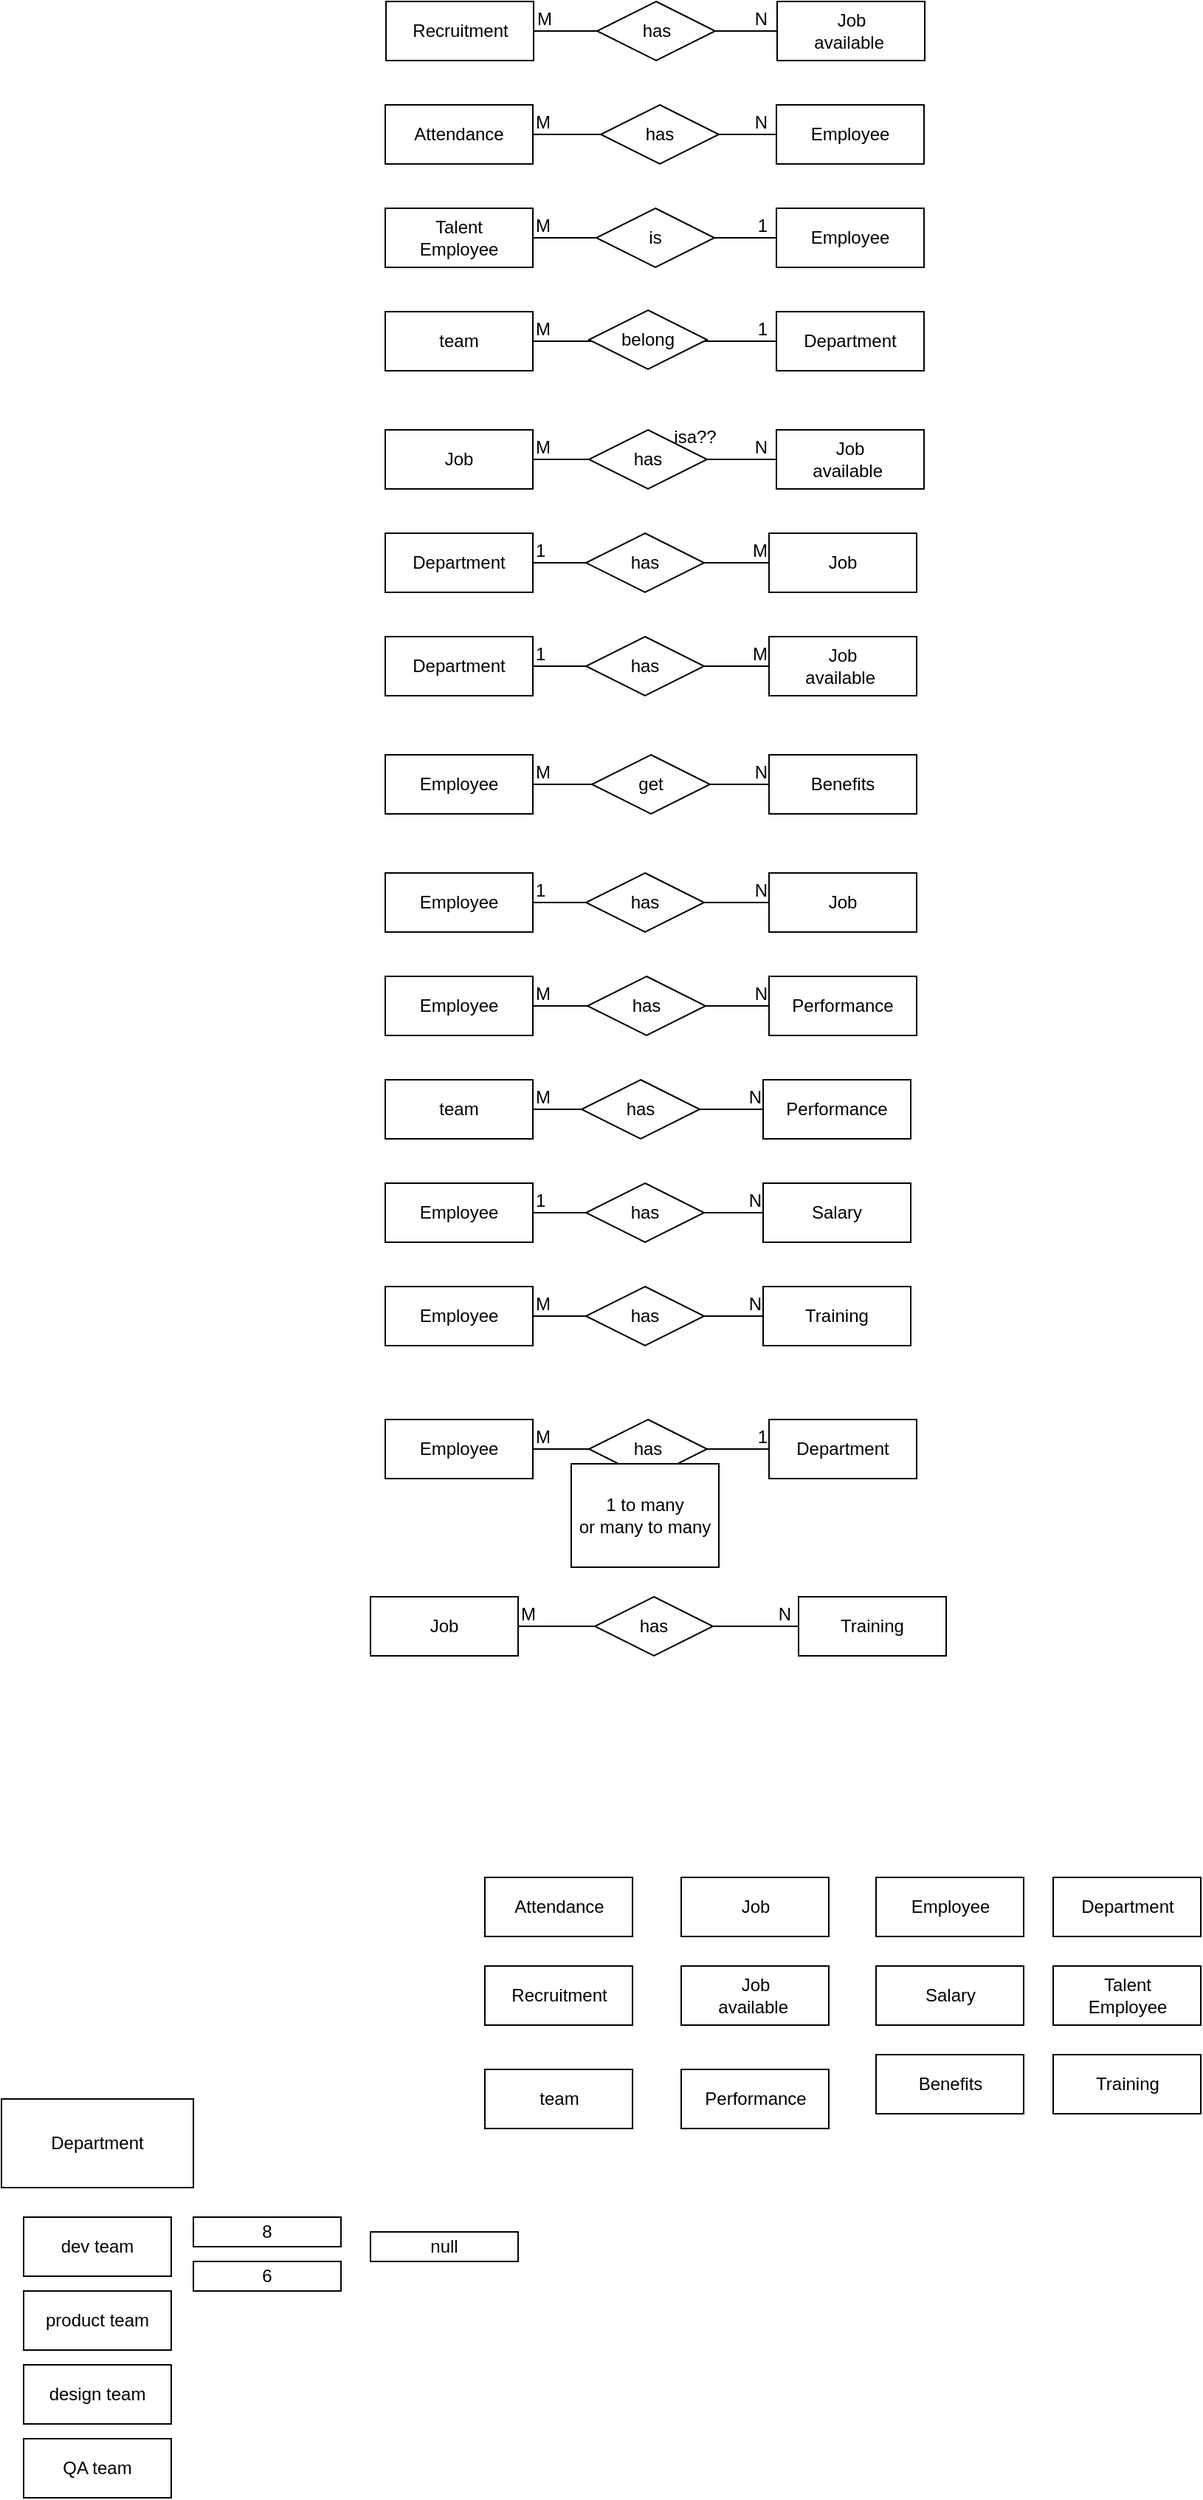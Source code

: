 <mxfile version="21.2.2" type="github">
  <diagram id="R2lEEEUBdFMjLlhIrx00" name="Page-1">
    <mxGraphModel dx="1120" dy="1584" grid="1" gridSize="10" guides="1" tooltips="1" connect="1" arrows="1" fold="1" page="1" pageScale="1" pageWidth="850" pageHeight="1100" math="0" shadow="0" extFonts="Permanent Marker^https://fonts.googleapis.com/css?family=Permanent+Marker">
      <root>
        <mxCell id="0" />
        <mxCell id="1" parent="0" />
        <mxCell id="INXtaKUiEBB0_O5LdhoW-1" value="Employee" style="whiteSpace=wrap;html=1;align=center;" vertex="1" parent="1">
          <mxGeometry x="602.5" y="330" width="100" height="40" as="geometry" />
        </mxCell>
        <mxCell id="INXtaKUiEBB0_O5LdhoW-3" value="Performance" style="whiteSpace=wrap;html=1;align=center;" vertex="1" parent="1">
          <mxGeometry x="470.5" y="460" width="100" height="40" as="geometry" />
        </mxCell>
        <mxCell id="INXtaKUiEBB0_O5LdhoW-4" value="Attendance" style="whiteSpace=wrap;html=1;align=center;" vertex="1" parent="1">
          <mxGeometry x="337.5" y="330" width="100" height="40" as="geometry" />
        </mxCell>
        <mxCell id="INXtaKUiEBB0_O5LdhoW-6" value="Department" style="whiteSpace=wrap;html=1;align=center;" vertex="1" parent="1">
          <mxGeometry x="10" y="480" width="130" height="60" as="geometry" />
        </mxCell>
        <mxCell id="INXtaKUiEBB0_O5LdhoW-7" value="Salary" style="whiteSpace=wrap;html=1;align=center;" vertex="1" parent="1">
          <mxGeometry x="602.5" y="390" width="100" height="40" as="geometry" />
        </mxCell>
        <mxCell id="INXtaKUiEBB0_O5LdhoW-8" value="Job" style="whiteSpace=wrap;html=1;align=center;" vertex="1" parent="1">
          <mxGeometry x="470.5" y="330" width="100" height="40" as="geometry" />
        </mxCell>
        <mxCell id="INXtaKUiEBB0_O5LdhoW-10" value="Training" style="whiteSpace=wrap;html=1;align=center;" vertex="1" parent="1">
          <mxGeometry x="722.5" y="450" width="100" height="40" as="geometry" />
        </mxCell>
        <mxCell id="INXtaKUiEBB0_O5LdhoW-11" value="Recruitment" style="whiteSpace=wrap;html=1;align=center;" vertex="1" parent="1">
          <mxGeometry x="337.5" y="390" width="100" height="40" as="geometry" />
        </mxCell>
        <mxCell id="INXtaKUiEBB0_O5LdhoW-12" value="Benefits" style="whiteSpace=wrap;html=1;align=center;" vertex="1" parent="1">
          <mxGeometry x="602.5" y="450" width="100" height="40" as="geometry" />
        </mxCell>
        <mxCell id="INXtaKUiEBB0_O5LdhoW-14" value="dev team" style="whiteSpace=wrap;html=1;align=center;" vertex="1" parent="1">
          <mxGeometry x="25" y="560" width="100" height="40" as="geometry" />
        </mxCell>
        <mxCell id="INXtaKUiEBB0_O5LdhoW-15" value="product team" style="whiteSpace=wrap;html=1;align=center;" vertex="1" parent="1">
          <mxGeometry x="25" y="610" width="100" height="40" as="geometry" />
        </mxCell>
        <mxCell id="INXtaKUiEBB0_O5LdhoW-16" value="design team" style="whiteSpace=wrap;html=1;align=center;" vertex="1" parent="1">
          <mxGeometry x="25" y="660" width="100" height="40" as="geometry" />
        </mxCell>
        <mxCell id="INXtaKUiEBB0_O5LdhoW-17" value="QA team" style="whiteSpace=wrap;html=1;align=center;" vertex="1" parent="1">
          <mxGeometry x="25" y="710" width="100" height="40" as="geometry" />
        </mxCell>
        <mxCell id="INXtaKUiEBB0_O5LdhoW-19" value="null" style="whiteSpace=wrap;html=1;align=center;" vertex="1" parent="1">
          <mxGeometry x="260" y="570" width="100" height="20" as="geometry" />
        </mxCell>
        <mxCell id="INXtaKUiEBB0_O5LdhoW-20" value="8" style="whiteSpace=wrap;html=1;align=center;" vertex="1" parent="1">
          <mxGeometry x="140" y="560" width="100" height="20" as="geometry" />
        </mxCell>
        <mxCell id="INXtaKUiEBB0_O5LdhoW-21" value="6" style="whiteSpace=wrap;html=1;align=center;" vertex="1" parent="1">
          <mxGeometry x="140" y="590" width="100" height="20" as="geometry" />
        </mxCell>
        <mxCell id="INXtaKUiEBB0_O5LdhoW-22" value="Department" style="whiteSpace=wrap;html=1;align=center;" vertex="1" parent="1">
          <mxGeometry x="722.5" y="330" width="100" height="40" as="geometry" />
        </mxCell>
        <mxCell id="INXtaKUiEBB0_O5LdhoW-23" value="team" style="whiteSpace=wrap;html=1;align=center;" vertex="1" parent="1">
          <mxGeometry x="337.5" y="460" width="100" height="40" as="geometry" />
        </mxCell>
        <mxCell id="INXtaKUiEBB0_O5LdhoW-27" value="Job&lt;br/&gt;available&amp;nbsp;" style="whiteSpace=wrap;html=1;align=center;" vertex="1" parent="1">
          <mxGeometry x="470.5" y="390" width="100" height="40" as="geometry" />
        </mxCell>
        <mxCell id="INXtaKUiEBB0_O5LdhoW-28" value="Talent&lt;br&gt;Employee" style="whiteSpace=wrap;html=1;align=center;" vertex="1" parent="1">
          <mxGeometry x="722.5" y="390" width="100" height="40" as="geometry" />
        </mxCell>
        <mxCell id="INXtaKUiEBB0_O5LdhoW-30" value="Employee" style="whiteSpace=wrap;html=1;align=center;" vertex="1" parent="1">
          <mxGeometry x="270" y="-430" width="100" height="40" as="geometry" />
        </mxCell>
        <mxCell id="INXtaKUiEBB0_O5LdhoW-31" value="Benefits" style="whiteSpace=wrap;html=1;align=center;" vertex="1" parent="1">
          <mxGeometry x="530" y="-430" width="100" height="40" as="geometry" />
        </mxCell>
        <mxCell id="INXtaKUiEBB0_O5LdhoW-32" value="" style="endArrow=none;html=1;rounded=0;exitX=1;exitY=0.5;exitDx=0;exitDy=0;entryX=0;entryY=0.5;entryDx=0;entryDy=0;" edge="1" parent="1" source="INXtaKUiEBB0_O5LdhoW-30" target="INXtaKUiEBB0_O5LdhoW-31">
          <mxGeometry relative="1" as="geometry">
            <mxPoint x="390" y="-360" as="sourcePoint" />
            <mxPoint x="550" y="-360" as="targetPoint" />
          </mxGeometry>
        </mxCell>
        <mxCell id="INXtaKUiEBB0_O5LdhoW-33" value="M" style="resizable=0;html=1;whiteSpace=wrap;align=left;verticalAlign=bottom;" connectable="0" vertex="1" parent="INXtaKUiEBB0_O5LdhoW-32">
          <mxGeometry x="-1" relative="1" as="geometry" />
        </mxCell>
        <mxCell id="INXtaKUiEBB0_O5LdhoW-34" value="N" style="resizable=0;html=1;whiteSpace=wrap;align=right;verticalAlign=bottom;" connectable="0" vertex="1" parent="INXtaKUiEBB0_O5LdhoW-32">
          <mxGeometry x="1" relative="1" as="geometry" />
        </mxCell>
        <mxCell id="INXtaKUiEBB0_O5LdhoW-35" value="get" style="shape=rhombus;perimeter=rhombusPerimeter;whiteSpace=wrap;html=1;align=center;" vertex="1" parent="1">
          <mxGeometry x="410" y="-430" width="80" height="40" as="geometry" />
        </mxCell>
        <mxCell id="INXtaKUiEBB0_O5LdhoW-36" value="Employee" style="whiteSpace=wrap;html=1;align=center;" vertex="1" parent="1">
          <mxGeometry x="270" y="-350" width="100" height="40" as="geometry" />
        </mxCell>
        <mxCell id="INXtaKUiEBB0_O5LdhoW-37" value="Job" style="whiteSpace=wrap;html=1;align=center;" vertex="1" parent="1">
          <mxGeometry x="530" y="-350" width="100" height="40" as="geometry" />
        </mxCell>
        <mxCell id="INXtaKUiEBB0_O5LdhoW-38" value="" style="endArrow=none;html=1;rounded=0;exitX=1;exitY=0.5;exitDx=0;exitDy=0;entryX=0;entryY=0.5;entryDx=0;entryDy=0;" edge="1" parent="1" source="INXtaKUiEBB0_O5LdhoW-36" target="INXtaKUiEBB0_O5LdhoW-37">
          <mxGeometry relative="1" as="geometry">
            <mxPoint x="375" y="-330.42" as="sourcePoint" />
            <mxPoint x="500" y="-310" as="targetPoint" />
          </mxGeometry>
        </mxCell>
        <mxCell id="INXtaKUiEBB0_O5LdhoW-39" value="1" style="resizable=0;html=1;whiteSpace=wrap;align=left;verticalAlign=bottom;" connectable="0" vertex="1" parent="INXtaKUiEBB0_O5LdhoW-38">
          <mxGeometry x="-1" relative="1" as="geometry" />
        </mxCell>
        <mxCell id="INXtaKUiEBB0_O5LdhoW-40" value="N" style="resizable=0;html=1;whiteSpace=wrap;align=right;verticalAlign=bottom;" connectable="0" vertex="1" parent="INXtaKUiEBB0_O5LdhoW-38">
          <mxGeometry x="1" relative="1" as="geometry" />
        </mxCell>
        <mxCell id="INXtaKUiEBB0_O5LdhoW-41" value="has" style="shape=rhombus;perimeter=rhombusPerimeter;whiteSpace=wrap;html=1;align=center;" vertex="1" parent="1">
          <mxGeometry x="406" y="-350" width="80" height="40" as="geometry" />
        </mxCell>
        <mxCell id="INXtaKUiEBB0_O5LdhoW-42" value="Job" style="whiteSpace=wrap;html=1;align=center;" vertex="1" parent="1">
          <mxGeometry x="530" y="-580" width="100" height="40" as="geometry" />
        </mxCell>
        <mxCell id="INXtaKUiEBB0_O5LdhoW-43" value="Job&lt;br/&gt;available&amp;nbsp;" style="whiteSpace=wrap;html=1;align=center;" vertex="1" parent="1">
          <mxGeometry x="530" y="-510" width="100" height="40" as="geometry" />
        </mxCell>
        <mxCell id="INXtaKUiEBB0_O5LdhoW-44" value="Department" style="whiteSpace=wrap;html=1;align=center;" vertex="1" parent="1">
          <mxGeometry x="270" y="-510" width="100" height="40" as="geometry" />
        </mxCell>
        <mxCell id="INXtaKUiEBB0_O5LdhoW-45" value="" style="endArrow=none;html=1;rounded=0;exitX=1;exitY=0.5;exitDx=0;exitDy=0;entryX=0;entryY=0.5;entryDx=0;entryDy=0;" edge="1" parent="1" source="INXtaKUiEBB0_O5LdhoW-44" target="INXtaKUiEBB0_O5LdhoW-43">
          <mxGeometry relative="1" as="geometry">
            <mxPoint x="370" y="-450" as="sourcePoint" />
            <mxPoint x="530" y="-450" as="targetPoint" />
          </mxGeometry>
        </mxCell>
        <mxCell id="INXtaKUiEBB0_O5LdhoW-46" value="1" style="resizable=0;html=1;whiteSpace=wrap;align=left;verticalAlign=bottom;" connectable="0" vertex="1" parent="INXtaKUiEBB0_O5LdhoW-45">
          <mxGeometry x="-1" relative="1" as="geometry" />
        </mxCell>
        <mxCell id="INXtaKUiEBB0_O5LdhoW-47" value="M" style="resizable=0;html=1;whiteSpace=wrap;align=right;verticalAlign=bottom;" connectable="0" vertex="1" parent="INXtaKUiEBB0_O5LdhoW-45">
          <mxGeometry x="1" relative="1" as="geometry" />
        </mxCell>
        <mxCell id="INXtaKUiEBB0_O5LdhoW-48" value="has" style="shape=rhombus;perimeter=rhombusPerimeter;whiteSpace=wrap;html=1;align=center;" vertex="1" parent="1">
          <mxGeometry x="406" y="-510" width="80" height="40" as="geometry" />
        </mxCell>
        <mxCell id="INXtaKUiEBB0_O5LdhoW-49" style="edgeStyle=orthogonalEdgeStyle;rounded=0;orthogonalLoop=1;jettySize=auto;html=1;exitX=0.5;exitY=1;exitDx=0;exitDy=0;" edge="1" parent="1" source="INXtaKUiEBB0_O5LdhoW-42" target="INXtaKUiEBB0_O5LdhoW-42">
          <mxGeometry relative="1" as="geometry" />
        </mxCell>
        <mxCell id="INXtaKUiEBB0_O5LdhoW-50" value="Department" style="whiteSpace=wrap;html=1;align=center;" vertex="1" parent="1">
          <mxGeometry x="270" y="-580" width="100" height="40" as="geometry" />
        </mxCell>
        <mxCell id="INXtaKUiEBB0_O5LdhoW-54" value="" style="endArrow=none;html=1;rounded=0;exitX=1;exitY=0.5;exitDx=0;exitDy=0;entryX=0;entryY=0.5;entryDx=0;entryDy=0;" edge="1" parent="1" source="INXtaKUiEBB0_O5LdhoW-50" target="INXtaKUiEBB0_O5LdhoW-42">
          <mxGeometry relative="1" as="geometry">
            <mxPoint x="380" y="-480" as="sourcePoint" />
            <mxPoint x="540" y="-480" as="targetPoint" />
          </mxGeometry>
        </mxCell>
        <mxCell id="INXtaKUiEBB0_O5LdhoW-55" value="1" style="resizable=0;html=1;whiteSpace=wrap;align=left;verticalAlign=bottom;" connectable="0" vertex="1" parent="INXtaKUiEBB0_O5LdhoW-54">
          <mxGeometry x="-1" relative="1" as="geometry" />
        </mxCell>
        <mxCell id="INXtaKUiEBB0_O5LdhoW-56" value="M" style="resizable=0;html=1;whiteSpace=wrap;align=right;verticalAlign=bottom;" connectable="0" vertex="1" parent="INXtaKUiEBB0_O5LdhoW-54">
          <mxGeometry x="1" relative="1" as="geometry" />
        </mxCell>
        <mxCell id="INXtaKUiEBB0_O5LdhoW-57" value="has" style="shape=rhombus;perimeter=rhombusPerimeter;whiteSpace=wrap;html=1;align=center;" vertex="1" parent="1">
          <mxGeometry x="406" y="-580" width="80" height="40" as="geometry" />
        </mxCell>
        <mxCell id="INXtaKUiEBB0_O5LdhoW-58" value="Job" style="whiteSpace=wrap;html=1;align=center;" vertex="1" parent="1">
          <mxGeometry x="270" y="-650" width="100" height="40" as="geometry" />
        </mxCell>
        <mxCell id="INXtaKUiEBB0_O5LdhoW-59" value="Job&lt;br/&gt;available&amp;nbsp;" style="whiteSpace=wrap;html=1;align=center;" vertex="1" parent="1">
          <mxGeometry x="535" y="-650" width="100" height="40" as="geometry" />
        </mxCell>
        <mxCell id="INXtaKUiEBB0_O5LdhoW-60" value="" style="endArrow=none;html=1;rounded=0;exitX=1;exitY=0.5;exitDx=0;exitDy=0;entryX=0;entryY=0.5;entryDx=0;entryDy=0;" edge="1" parent="1" source="INXtaKUiEBB0_O5LdhoW-58" target="INXtaKUiEBB0_O5LdhoW-59">
          <mxGeometry relative="1" as="geometry">
            <mxPoint x="385" y="-630" as="sourcePoint" />
            <mxPoint x="535" y="-630" as="targetPoint" />
          </mxGeometry>
        </mxCell>
        <mxCell id="INXtaKUiEBB0_O5LdhoW-61" value="M" style="resizable=0;html=1;whiteSpace=wrap;align=left;verticalAlign=bottom;" connectable="0" vertex="1" parent="INXtaKUiEBB0_O5LdhoW-60">
          <mxGeometry x="-1" relative="1" as="geometry" />
        </mxCell>
        <mxCell id="INXtaKUiEBB0_O5LdhoW-62" value="N" style="resizable=0;html=1;whiteSpace=wrap;align=right;verticalAlign=bottom;" connectable="0" vertex="1" parent="INXtaKUiEBB0_O5LdhoW-60">
          <mxGeometry x="1" relative="1" as="geometry">
            <mxPoint x="-5" as="offset" />
          </mxGeometry>
        </mxCell>
        <mxCell id="INXtaKUiEBB0_O5LdhoW-63" value="has" style="shape=rhombus;perimeter=rhombusPerimeter;whiteSpace=wrap;html=1;align=center;" vertex="1" parent="1">
          <mxGeometry x="408" y="-650" width="80" height="40" as="geometry" />
        </mxCell>
        <mxCell id="INXtaKUiEBB0_O5LdhoW-64" value="isa??" style="text;html=1;strokeColor=none;fillColor=none;align=center;verticalAlign=middle;whiteSpace=wrap;rounded=0;" vertex="1" parent="1">
          <mxGeometry x="450" y="-660" width="60" height="30" as="geometry" />
        </mxCell>
        <mxCell id="INXtaKUiEBB0_O5LdhoW-65" value="team" style="whiteSpace=wrap;html=1;align=center;" vertex="1" parent="1">
          <mxGeometry x="270" y="-730" width="100" height="40" as="geometry" />
        </mxCell>
        <mxCell id="INXtaKUiEBB0_O5LdhoW-66" value="Department" style="whiteSpace=wrap;html=1;align=center;" vertex="1" parent="1">
          <mxGeometry x="535" y="-730" width="100" height="40" as="geometry" />
        </mxCell>
        <mxCell id="INXtaKUiEBB0_O5LdhoW-67" value="" style="endArrow=none;html=1;rounded=0;exitX=1;exitY=0.5;exitDx=0;exitDy=0;entryX=0;entryY=0.5;entryDx=0;entryDy=0;" edge="1" parent="1" source="INXtaKUiEBB0_O5LdhoW-65" target="INXtaKUiEBB0_O5LdhoW-66">
          <mxGeometry relative="1" as="geometry">
            <mxPoint x="375" y="-710" as="sourcePoint" />
            <mxPoint x="530" y="-710" as="targetPoint" />
          </mxGeometry>
        </mxCell>
        <mxCell id="INXtaKUiEBB0_O5LdhoW-68" value="M" style="resizable=0;html=1;whiteSpace=wrap;align=left;verticalAlign=bottom;" connectable="0" vertex="1" parent="INXtaKUiEBB0_O5LdhoW-67">
          <mxGeometry x="-1" relative="1" as="geometry" />
        </mxCell>
        <mxCell id="INXtaKUiEBB0_O5LdhoW-69" value="1" style="resizable=0;html=1;whiteSpace=wrap;align=right;verticalAlign=bottom;" connectable="0" vertex="1" parent="INXtaKUiEBB0_O5LdhoW-67">
          <mxGeometry x="1" relative="1" as="geometry">
            <mxPoint x="-5" as="offset" />
          </mxGeometry>
        </mxCell>
        <mxCell id="INXtaKUiEBB0_O5LdhoW-70" value="belong" style="shape=rhombus;perimeter=rhombusPerimeter;whiteSpace=wrap;html=1;align=center;" vertex="1" parent="1">
          <mxGeometry x="408" y="-731" width="80" height="40" as="geometry" />
        </mxCell>
        <mxCell id="INXtaKUiEBB0_O5LdhoW-71" value="Employee" style="whiteSpace=wrap;html=1;align=center;" vertex="1" parent="1">
          <mxGeometry x="270" y="-280" width="100" height="40" as="geometry" />
        </mxCell>
        <mxCell id="INXtaKUiEBB0_O5LdhoW-72" value="Performance" style="whiteSpace=wrap;html=1;align=center;" vertex="1" parent="1">
          <mxGeometry x="530" y="-280" width="100" height="40" as="geometry" />
        </mxCell>
        <mxCell id="INXtaKUiEBB0_O5LdhoW-75" value="" style="endArrow=none;html=1;rounded=0;exitX=1;exitY=0.5;exitDx=0;exitDy=0;entryX=0;entryY=0.5;entryDx=0;entryDy=0;" edge="1" parent="1" source="INXtaKUiEBB0_O5LdhoW-71" target="INXtaKUiEBB0_O5LdhoW-72">
          <mxGeometry relative="1" as="geometry">
            <mxPoint x="375" y="-270" as="sourcePoint" />
            <mxPoint x="535" y="-270" as="targetPoint" />
          </mxGeometry>
        </mxCell>
        <mxCell id="INXtaKUiEBB0_O5LdhoW-76" value="M" style="resizable=0;html=1;whiteSpace=wrap;align=left;verticalAlign=bottom;" connectable="0" vertex="1" parent="INXtaKUiEBB0_O5LdhoW-75">
          <mxGeometry x="-1" relative="1" as="geometry" />
        </mxCell>
        <mxCell id="INXtaKUiEBB0_O5LdhoW-77" value="N" style="resizable=0;html=1;whiteSpace=wrap;align=right;verticalAlign=bottom;" connectable="0" vertex="1" parent="INXtaKUiEBB0_O5LdhoW-75">
          <mxGeometry x="1" relative="1" as="geometry" />
        </mxCell>
        <mxCell id="INXtaKUiEBB0_O5LdhoW-78" value="has" style="shape=rhombus;perimeter=rhombusPerimeter;whiteSpace=wrap;html=1;align=center;" vertex="1" parent="1">
          <mxGeometry x="407" y="-280" width="80" height="40" as="geometry" />
        </mxCell>
        <mxCell id="INXtaKUiEBB0_O5LdhoW-80" value="Performance" style="whiteSpace=wrap;html=1;align=center;" vertex="1" parent="1">
          <mxGeometry x="526" y="-210" width="100" height="40" as="geometry" />
        </mxCell>
        <mxCell id="INXtaKUiEBB0_O5LdhoW-81" value="" style="endArrow=none;html=1;rounded=0;exitX=1;exitY=0.5;exitDx=0;exitDy=0;entryX=0;entryY=0.5;entryDx=0;entryDy=0;" edge="1" source="INXtaKUiEBB0_O5LdhoW-85" target="INXtaKUiEBB0_O5LdhoW-80" parent="1">
          <mxGeometry relative="1" as="geometry">
            <mxPoint x="366" y="-190" as="sourcePoint" />
            <mxPoint x="531" y="-200" as="targetPoint" />
          </mxGeometry>
        </mxCell>
        <mxCell id="INXtaKUiEBB0_O5LdhoW-82" value="M" style="resizable=0;html=1;whiteSpace=wrap;align=left;verticalAlign=bottom;" connectable="0" vertex="1" parent="INXtaKUiEBB0_O5LdhoW-81">
          <mxGeometry x="-1" relative="1" as="geometry" />
        </mxCell>
        <mxCell id="INXtaKUiEBB0_O5LdhoW-83" value="N" style="resizable=0;html=1;whiteSpace=wrap;align=right;verticalAlign=bottom;" connectable="0" vertex="1" parent="INXtaKUiEBB0_O5LdhoW-81">
          <mxGeometry x="1" relative="1" as="geometry" />
        </mxCell>
        <mxCell id="INXtaKUiEBB0_O5LdhoW-84" value="has" style="shape=rhombus;perimeter=rhombusPerimeter;whiteSpace=wrap;html=1;align=center;" vertex="1" parent="1">
          <mxGeometry x="403" y="-210" width="80" height="40" as="geometry" />
        </mxCell>
        <mxCell id="INXtaKUiEBB0_O5LdhoW-85" value="team" style="whiteSpace=wrap;html=1;align=center;" vertex="1" parent="1">
          <mxGeometry x="270" y="-210" width="100" height="40" as="geometry" />
        </mxCell>
        <mxCell id="INXtaKUiEBB0_O5LdhoW-86" value="Salary" style="whiteSpace=wrap;html=1;align=center;" vertex="1" parent="1">
          <mxGeometry x="526" y="-140" width="100" height="40" as="geometry" />
        </mxCell>
        <mxCell id="INXtaKUiEBB0_O5LdhoW-87" value="Employee" style="whiteSpace=wrap;html=1;align=center;" vertex="1" parent="1">
          <mxGeometry x="270" y="-140" width="100" height="40" as="geometry" />
        </mxCell>
        <mxCell id="INXtaKUiEBB0_O5LdhoW-89" value="" style="endArrow=none;html=1;rounded=0;exitX=1;exitY=0.5;exitDx=0;exitDy=0;entryX=0;entryY=0.5;entryDx=0;entryDy=0;" edge="1" parent="1" source="INXtaKUiEBB0_O5LdhoW-87" target="INXtaKUiEBB0_O5LdhoW-86">
          <mxGeometry relative="1" as="geometry">
            <mxPoint x="375" y="-120" as="sourcePoint" />
            <mxPoint x="510" y="-110" as="targetPoint" />
          </mxGeometry>
        </mxCell>
        <mxCell id="INXtaKUiEBB0_O5LdhoW-90" value="1" style="resizable=0;html=1;whiteSpace=wrap;align=left;verticalAlign=bottom;" connectable="0" vertex="1" parent="INXtaKUiEBB0_O5LdhoW-89">
          <mxGeometry x="-1" relative="1" as="geometry" />
        </mxCell>
        <mxCell id="INXtaKUiEBB0_O5LdhoW-91" value="N" style="resizable=0;html=1;whiteSpace=wrap;align=right;verticalAlign=bottom;" connectable="0" vertex="1" parent="INXtaKUiEBB0_O5LdhoW-89">
          <mxGeometry x="1" relative="1" as="geometry" />
        </mxCell>
        <mxCell id="INXtaKUiEBB0_O5LdhoW-88" value="has" style="shape=rhombus;perimeter=rhombusPerimeter;whiteSpace=wrap;html=1;align=center;" vertex="1" parent="1">
          <mxGeometry x="406" y="-140" width="80" height="40" as="geometry" />
        </mxCell>
        <mxCell id="INXtaKUiEBB0_O5LdhoW-92" value="Training" style="whiteSpace=wrap;html=1;align=center;" vertex="1" parent="1">
          <mxGeometry x="526" y="-70" width="100" height="40" as="geometry" />
        </mxCell>
        <mxCell id="INXtaKUiEBB0_O5LdhoW-93" value="Employee" style="whiteSpace=wrap;html=1;align=center;" vertex="1" parent="1">
          <mxGeometry x="270" y="-70" width="100" height="40" as="geometry" />
        </mxCell>
        <mxCell id="INXtaKUiEBB0_O5LdhoW-94" value="" style="endArrow=none;html=1;rounded=0;exitX=1;exitY=0.5;exitDx=0;exitDy=0;entryX=0;entryY=0.5;entryDx=0;entryDy=0;" edge="1" parent="1" source="INXtaKUiEBB0_O5LdhoW-93" target="INXtaKUiEBB0_O5LdhoW-92">
          <mxGeometry relative="1" as="geometry">
            <mxPoint x="380" y="-110" as="sourcePoint" />
            <mxPoint x="536" y="-110" as="targetPoint" />
          </mxGeometry>
        </mxCell>
        <mxCell id="INXtaKUiEBB0_O5LdhoW-95" value="M" style="resizable=0;html=1;whiteSpace=wrap;align=left;verticalAlign=bottom;" connectable="0" vertex="1" parent="INXtaKUiEBB0_O5LdhoW-94">
          <mxGeometry x="-1" relative="1" as="geometry" />
        </mxCell>
        <mxCell id="INXtaKUiEBB0_O5LdhoW-96" value="N" style="resizable=0;html=1;whiteSpace=wrap;align=right;verticalAlign=bottom;" connectable="0" vertex="1" parent="INXtaKUiEBB0_O5LdhoW-94">
          <mxGeometry x="1" relative="1" as="geometry" />
        </mxCell>
        <mxCell id="INXtaKUiEBB0_O5LdhoW-97" value="has" style="shape=rhombus;perimeter=rhombusPerimeter;whiteSpace=wrap;html=1;align=center;" vertex="1" parent="1">
          <mxGeometry x="406" y="-70" width="80" height="40" as="geometry" />
        </mxCell>
        <mxCell id="INXtaKUiEBB0_O5LdhoW-100" value="Talent&lt;br&gt;Employee" style="whiteSpace=wrap;html=1;align=center;" vertex="1" parent="1">
          <mxGeometry x="270" y="-800" width="100" height="40" as="geometry" />
        </mxCell>
        <mxCell id="INXtaKUiEBB0_O5LdhoW-101" value="Employee" style="whiteSpace=wrap;html=1;align=center;" vertex="1" parent="1">
          <mxGeometry x="535" y="-800" width="100" height="40" as="geometry" />
        </mxCell>
        <mxCell id="INXtaKUiEBB0_O5LdhoW-104" value="Department" style="whiteSpace=wrap;html=1;align=center;" vertex="1" parent="1">
          <mxGeometry x="530" y="20" width="100" height="40" as="geometry" />
        </mxCell>
        <mxCell id="INXtaKUiEBB0_O5LdhoW-105" value="Employee" style="whiteSpace=wrap;html=1;align=center;" vertex="1" parent="1">
          <mxGeometry x="270" y="20" width="100" height="40" as="geometry" />
        </mxCell>
        <mxCell id="INXtaKUiEBB0_O5LdhoW-108" value="" style="endArrow=none;html=1;rounded=0;entryX=0;entryY=0.5;entryDx=0;entryDy=0;exitX=1;exitY=0.5;exitDx=0;exitDy=0;" edge="1" parent="1" source="INXtaKUiEBB0_O5LdhoW-105" target="INXtaKUiEBB0_O5LdhoW-104">
          <mxGeometry relative="1" as="geometry">
            <mxPoint x="370" y="40" as="sourcePoint" />
            <mxPoint x="520" y="60" as="targetPoint" />
          </mxGeometry>
        </mxCell>
        <mxCell id="INXtaKUiEBB0_O5LdhoW-109" value="M" style="resizable=0;html=1;whiteSpace=wrap;align=left;verticalAlign=bottom;" connectable="0" vertex="1" parent="INXtaKUiEBB0_O5LdhoW-108">
          <mxGeometry x="-1" relative="1" as="geometry" />
        </mxCell>
        <mxCell id="INXtaKUiEBB0_O5LdhoW-110" value="1" style="resizable=0;html=1;whiteSpace=wrap;align=right;verticalAlign=bottom;" connectable="0" vertex="1" parent="INXtaKUiEBB0_O5LdhoW-108">
          <mxGeometry x="1" relative="1" as="geometry" />
        </mxCell>
        <mxCell id="INXtaKUiEBB0_O5LdhoW-107" value="has" style="shape=rhombus;perimeter=rhombusPerimeter;whiteSpace=wrap;html=1;align=center;" vertex="1" parent="1">
          <mxGeometry x="408" y="20" width="80" height="40" as="geometry" />
        </mxCell>
        <mxCell id="INXtaKUiEBB0_O5LdhoW-111" value="1 to many&lt;br&gt;or many to many" style="whiteSpace=wrap;html=1;align=center;" vertex="1" parent="1">
          <mxGeometry x="396" y="50" width="100" height="70" as="geometry" />
        </mxCell>
        <mxCell id="INXtaKUiEBB0_O5LdhoW-112" value="" style="endArrow=none;html=1;rounded=0;exitX=1;exitY=0.5;exitDx=0;exitDy=0;entryX=0;entryY=0.5;entryDx=0;entryDy=0;" edge="1" parent="1" source="INXtaKUiEBB0_O5LdhoW-100" target="INXtaKUiEBB0_O5LdhoW-101">
          <mxGeometry relative="1" as="geometry">
            <mxPoint x="375" y="-769" as="sourcePoint" />
            <mxPoint x="540" y="-769" as="targetPoint" />
          </mxGeometry>
        </mxCell>
        <mxCell id="INXtaKUiEBB0_O5LdhoW-113" value="M" style="resizable=0;html=1;whiteSpace=wrap;align=left;verticalAlign=bottom;" connectable="0" vertex="1" parent="INXtaKUiEBB0_O5LdhoW-112">
          <mxGeometry x="-1" relative="1" as="geometry" />
        </mxCell>
        <mxCell id="INXtaKUiEBB0_O5LdhoW-114" value="1" style="resizable=0;html=1;whiteSpace=wrap;align=right;verticalAlign=bottom;" connectable="0" vertex="1" parent="INXtaKUiEBB0_O5LdhoW-112">
          <mxGeometry x="1" relative="1" as="geometry">
            <mxPoint x="-5" as="offset" />
          </mxGeometry>
        </mxCell>
        <mxCell id="INXtaKUiEBB0_O5LdhoW-115" value="is" style="shape=rhombus;perimeter=rhombusPerimeter;whiteSpace=wrap;html=1;align=center;" vertex="1" parent="1">
          <mxGeometry x="413" y="-800" width="80" height="40" as="geometry" />
        </mxCell>
        <mxCell id="INXtaKUiEBB0_O5LdhoW-116" value="Attendance" style="whiteSpace=wrap;html=1;align=center;" vertex="1" parent="1">
          <mxGeometry x="270" y="-870" width="100" height="40" as="geometry" />
        </mxCell>
        <mxCell id="INXtaKUiEBB0_O5LdhoW-117" value="Employee" style="whiteSpace=wrap;html=1;align=center;" vertex="1" parent="1">
          <mxGeometry x="535" y="-870" width="100" height="40" as="geometry" />
        </mxCell>
        <mxCell id="INXtaKUiEBB0_O5LdhoW-118" value="" style="endArrow=none;html=1;rounded=0;exitX=1;exitY=0.5;exitDx=0;exitDy=0;entryX=0;entryY=0.5;entryDx=0;entryDy=0;" edge="1" parent="1" source="INXtaKUiEBB0_O5LdhoW-116" target="INXtaKUiEBB0_O5LdhoW-117">
          <mxGeometry relative="1" as="geometry">
            <mxPoint x="375" y="-840" as="sourcePoint" />
            <mxPoint x="540" y="-840" as="targetPoint" />
          </mxGeometry>
        </mxCell>
        <mxCell id="INXtaKUiEBB0_O5LdhoW-119" value="M" style="resizable=0;html=1;whiteSpace=wrap;align=left;verticalAlign=bottom;" connectable="0" vertex="1" parent="INXtaKUiEBB0_O5LdhoW-118">
          <mxGeometry x="-1" relative="1" as="geometry" />
        </mxCell>
        <mxCell id="INXtaKUiEBB0_O5LdhoW-120" value="N" style="resizable=0;html=1;whiteSpace=wrap;align=right;verticalAlign=bottom;" connectable="0" vertex="1" parent="INXtaKUiEBB0_O5LdhoW-118">
          <mxGeometry x="1" relative="1" as="geometry">
            <mxPoint x="-5" as="offset" />
          </mxGeometry>
        </mxCell>
        <mxCell id="INXtaKUiEBB0_O5LdhoW-121" value="has" style="shape=rhombus;perimeter=rhombusPerimeter;whiteSpace=wrap;html=1;align=center;" vertex="1" parent="1">
          <mxGeometry x="416" y="-870" width="80" height="40" as="geometry" />
        </mxCell>
        <mxCell id="INXtaKUiEBB0_O5LdhoW-122" value="Recruitment" style="whiteSpace=wrap;html=1;align=center;" vertex="1" parent="1">
          <mxGeometry x="270.5" y="-940" width="100" height="40" as="geometry" />
        </mxCell>
        <mxCell id="INXtaKUiEBB0_O5LdhoW-123" value="Training" style="whiteSpace=wrap;html=1;align=center;" vertex="1" parent="1">
          <mxGeometry x="550" y="140" width="100" height="40" as="geometry" />
        </mxCell>
        <mxCell id="INXtaKUiEBB0_O5LdhoW-124" value="Job" style="whiteSpace=wrap;html=1;align=center;" vertex="1" parent="1">
          <mxGeometry x="260" y="140" width="100" height="40" as="geometry" />
        </mxCell>
        <mxCell id="INXtaKUiEBB0_O5LdhoW-126" value="" style="endArrow=none;html=1;rounded=0;exitX=1;exitY=0.5;exitDx=0;exitDy=0;entryX=0;entryY=0.5;entryDx=0;entryDy=0;" edge="1" parent="1" source="INXtaKUiEBB0_O5LdhoW-122" target="INXtaKUiEBB0_O5LdhoW-130">
          <mxGeometry relative="1" as="geometry">
            <mxPoint x="380.5" y="-850" as="sourcePoint" />
            <mxPoint x="530.5" y="-920" as="targetPoint" />
          </mxGeometry>
        </mxCell>
        <mxCell id="INXtaKUiEBB0_O5LdhoW-127" value="M" style="resizable=0;html=1;whiteSpace=wrap;align=left;verticalAlign=bottom;" connectable="0" vertex="1" parent="INXtaKUiEBB0_O5LdhoW-126">
          <mxGeometry x="-1" relative="1" as="geometry" />
        </mxCell>
        <mxCell id="INXtaKUiEBB0_O5LdhoW-128" value="N" style="resizable=0;html=1;whiteSpace=wrap;align=right;verticalAlign=bottom;" connectable="0" vertex="1" parent="INXtaKUiEBB0_O5LdhoW-126">
          <mxGeometry x="1" relative="1" as="geometry">
            <mxPoint x="-5" as="offset" />
          </mxGeometry>
        </mxCell>
        <mxCell id="INXtaKUiEBB0_O5LdhoW-129" value="has" style="shape=rhombus;perimeter=rhombusPerimeter;whiteSpace=wrap;html=1;align=center;" vertex="1" parent="1">
          <mxGeometry x="413.5" y="-940" width="80" height="40" as="geometry" />
        </mxCell>
        <mxCell id="INXtaKUiEBB0_O5LdhoW-130" value="Job&lt;br/&gt;available&amp;nbsp;" style="whiteSpace=wrap;html=1;align=center;" vertex="1" parent="1">
          <mxGeometry x="535.5" y="-940" width="100" height="40" as="geometry" />
        </mxCell>
        <mxCell id="INXtaKUiEBB0_O5LdhoW-131" value="" style="endArrow=none;html=1;rounded=0;exitX=1;exitY=0.5;exitDx=0;exitDy=0;entryX=0;entryY=0.5;entryDx=0;entryDy=0;" edge="1" parent="1" source="INXtaKUiEBB0_O5LdhoW-124" target="INXtaKUiEBB0_O5LdhoW-123">
          <mxGeometry relative="1" as="geometry">
            <mxPoint x="385" y="160" as="sourcePoint" />
            <mxPoint x="541" y="160" as="targetPoint" />
          </mxGeometry>
        </mxCell>
        <mxCell id="INXtaKUiEBB0_O5LdhoW-132" value="M" style="resizable=0;html=1;whiteSpace=wrap;align=left;verticalAlign=bottom;" connectable="0" vertex="1" parent="INXtaKUiEBB0_O5LdhoW-131">
          <mxGeometry x="-1" relative="1" as="geometry" />
        </mxCell>
        <mxCell id="INXtaKUiEBB0_O5LdhoW-133" value="N" style="resizable=0;html=1;whiteSpace=wrap;align=right;verticalAlign=bottom;" connectable="0" vertex="1" parent="INXtaKUiEBB0_O5LdhoW-131">
          <mxGeometry x="1" relative="1" as="geometry">
            <mxPoint x="-4" as="offset" />
          </mxGeometry>
        </mxCell>
        <mxCell id="INXtaKUiEBB0_O5LdhoW-134" value="has" style="shape=rhombus;perimeter=rhombusPerimeter;whiteSpace=wrap;html=1;align=center;" vertex="1" parent="1">
          <mxGeometry x="412" y="140" width="80" height="40" as="geometry" />
        </mxCell>
      </root>
    </mxGraphModel>
  </diagram>
</mxfile>
